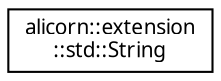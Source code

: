 digraph "Иерархия классов. Графический вид."
{
 // INTERACTIVE_SVG=YES
  edge [fontname="Verdana",fontsize="10",labelfontname="Verdana",labelfontsize="10"];
  node [fontname="Verdana",fontsize="10",shape=record];
  rankdir="LR";
  Node1 [label="alicorn::extension\l::std::String",height=0.2,width=0.4,color="black", fillcolor="white", style="filled",URL="$a00134.html",tooltip="Класс входит в Проект Std   Класс-обертка для строк из стандартной библиотеки. "];
}
